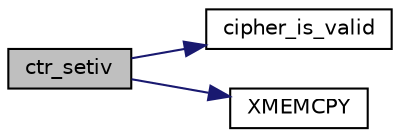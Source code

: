 digraph "ctr_setiv"
{
 // LATEX_PDF_SIZE
  edge [fontname="Helvetica",fontsize="10",labelfontname="Helvetica",labelfontsize="10"];
  node [fontname="Helvetica",fontsize="10",shape=record];
  rankdir="LR";
  Node0 [label="ctr_setiv",height=0.2,width=0.4,color="black", fillcolor="grey75", style="filled", fontcolor="black",tooltip="Set an initialization vector."];
  Node0 -> Node1 [color="midnightblue",fontsize="10",style="solid",fontname="Helvetica"];
  Node1 [label="cipher_is_valid",height=0.2,width=0.4,color="black", fillcolor="white", style="filled",URL="$tomcrypt__cipher_8h.html#ac30eb68934c4ca07205344dc9d159221",tooltip=" "];
  Node0 -> Node2 [color="midnightblue",fontsize="10",style="solid",fontname="Helvetica"];
  Node2 [label="XMEMCPY",height=0.2,width=0.4,color="black", fillcolor="white", style="filled",URL="$tomcrypt__cfg_8h.html#a7691dd48d60d5fc6daf2fa7ec4c55e12",tooltip=" "];
}
